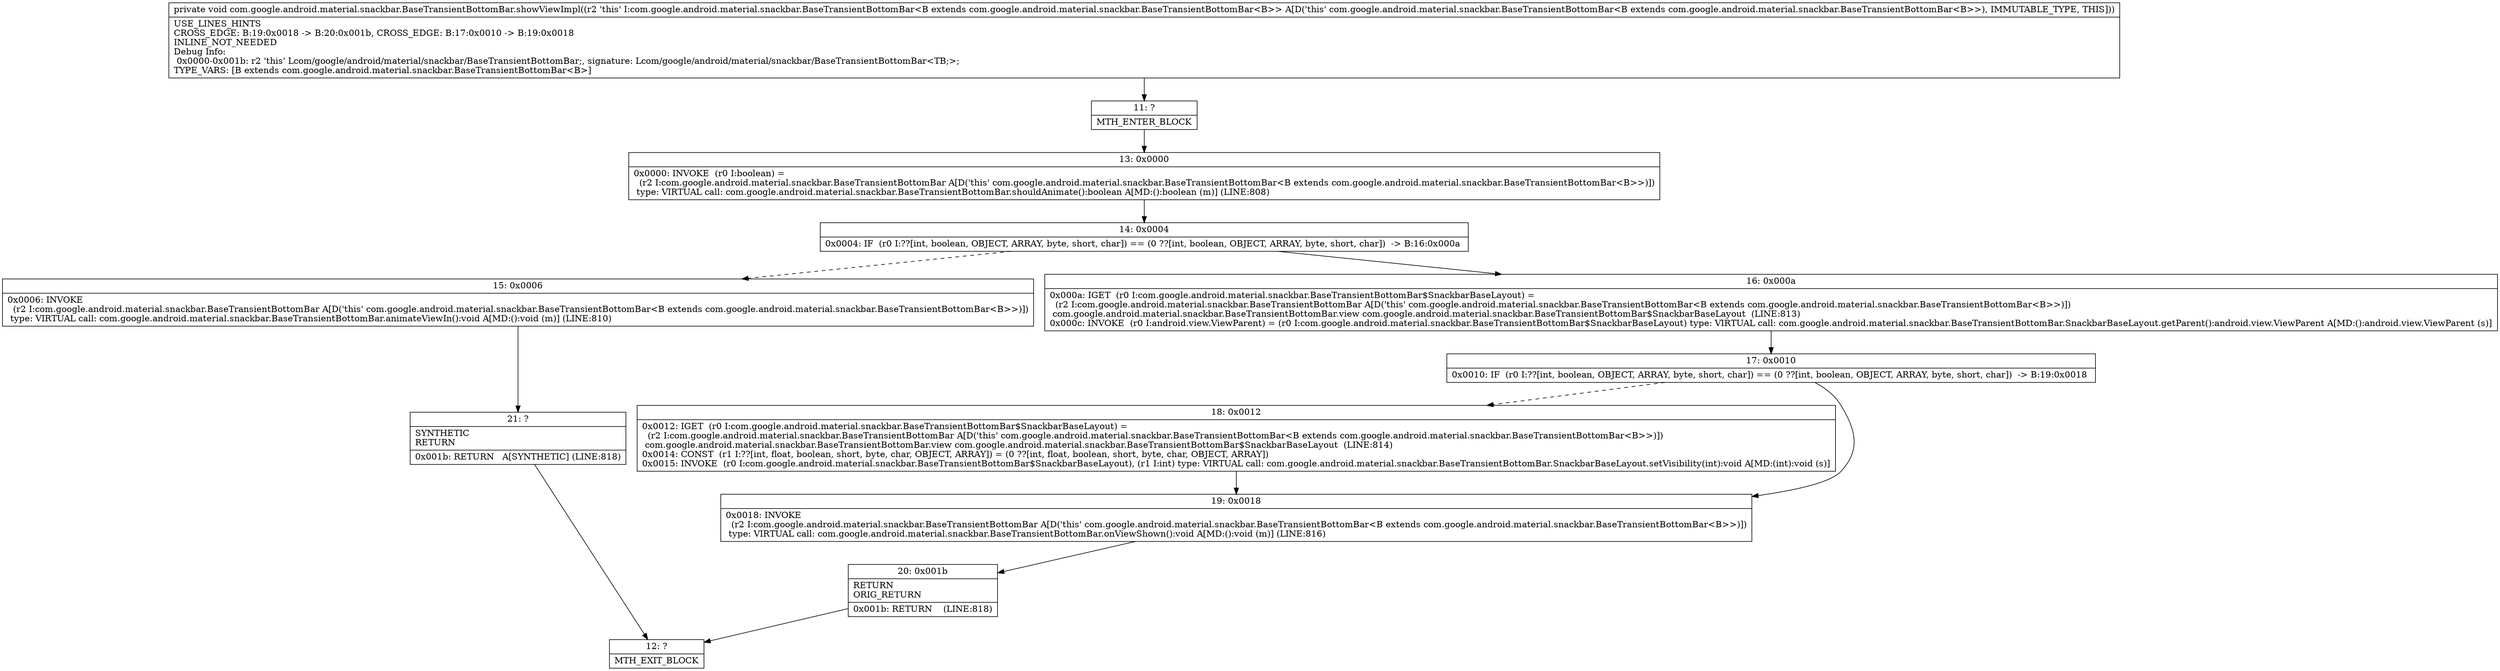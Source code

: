 digraph "CFG forcom.google.android.material.snackbar.BaseTransientBottomBar.showViewImpl()V" {
Node_11 [shape=record,label="{11\:\ ?|MTH_ENTER_BLOCK\l}"];
Node_13 [shape=record,label="{13\:\ 0x0000|0x0000: INVOKE  (r0 I:boolean) = \l  (r2 I:com.google.android.material.snackbar.BaseTransientBottomBar A[D('this' com.google.android.material.snackbar.BaseTransientBottomBar\<B extends com.google.android.material.snackbar.BaseTransientBottomBar\<B\>\>)])\l type: VIRTUAL call: com.google.android.material.snackbar.BaseTransientBottomBar.shouldAnimate():boolean A[MD:():boolean (m)] (LINE:808)\l}"];
Node_14 [shape=record,label="{14\:\ 0x0004|0x0004: IF  (r0 I:??[int, boolean, OBJECT, ARRAY, byte, short, char]) == (0 ??[int, boolean, OBJECT, ARRAY, byte, short, char])  \-\> B:16:0x000a \l}"];
Node_15 [shape=record,label="{15\:\ 0x0006|0x0006: INVOKE  \l  (r2 I:com.google.android.material.snackbar.BaseTransientBottomBar A[D('this' com.google.android.material.snackbar.BaseTransientBottomBar\<B extends com.google.android.material.snackbar.BaseTransientBottomBar\<B\>\>)])\l type: VIRTUAL call: com.google.android.material.snackbar.BaseTransientBottomBar.animateViewIn():void A[MD:():void (m)] (LINE:810)\l}"];
Node_21 [shape=record,label="{21\:\ ?|SYNTHETIC\lRETURN\l|0x001b: RETURN   A[SYNTHETIC] (LINE:818)\l}"];
Node_12 [shape=record,label="{12\:\ ?|MTH_EXIT_BLOCK\l}"];
Node_16 [shape=record,label="{16\:\ 0x000a|0x000a: IGET  (r0 I:com.google.android.material.snackbar.BaseTransientBottomBar$SnackbarBaseLayout) = \l  (r2 I:com.google.android.material.snackbar.BaseTransientBottomBar A[D('this' com.google.android.material.snackbar.BaseTransientBottomBar\<B extends com.google.android.material.snackbar.BaseTransientBottomBar\<B\>\>)])\l com.google.android.material.snackbar.BaseTransientBottomBar.view com.google.android.material.snackbar.BaseTransientBottomBar$SnackbarBaseLayout  (LINE:813)\l0x000c: INVOKE  (r0 I:android.view.ViewParent) = (r0 I:com.google.android.material.snackbar.BaseTransientBottomBar$SnackbarBaseLayout) type: VIRTUAL call: com.google.android.material.snackbar.BaseTransientBottomBar.SnackbarBaseLayout.getParent():android.view.ViewParent A[MD:():android.view.ViewParent (s)]\l}"];
Node_17 [shape=record,label="{17\:\ 0x0010|0x0010: IF  (r0 I:??[int, boolean, OBJECT, ARRAY, byte, short, char]) == (0 ??[int, boolean, OBJECT, ARRAY, byte, short, char])  \-\> B:19:0x0018 \l}"];
Node_18 [shape=record,label="{18\:\ 0x0012|0x0012: IGET  (r0 I:com.google.android.material.snackbar.BaseTransientBottomBar$SnackbarBaseLayout) = \l  (r2 I:com.google.android.material.snackbar.BaseTransientBottomBar A[D('this' com.google.android.material.snackbar.BaseTransientBottomBar\<B extends com.google.android.material.snackbar.BaseTransientBottomBar\<B\>\>)])\l com.google.android.material.snackbar.BaseTransientBottomBar.view com.google.android.material.snackbar.BaseTransientBottomBar$SnackbarBaseLayout  (LINE:814)\l0x0014: CONST  (r1 I:??[int, float, boolean, short, byte, char, OBJECT, ARRAY]) = (0 ??[int, float, boolean, short, byte, char, OBJECT, ARRAY]) \l0x0015: INVOKE  (r0 I:com.google.android.material.snackbar.BaseTransientBottomBar$SnackbarBaseLayout), (r1 I:int) type: VIRTUAL call: com.google.android.material.snackbar.BaseTransientBottomBar.SnackbarBaseLayout.setVisibility(int):void A[MD:(int):void (s)]\l}"];
Node_19 [shape=record,label="{19\:\ 0x0018|0x0018: INVOKE  \l  (r2 I:com.google.android.material.snackbar.BaseTransientBottomBar A[D('this' com.google.android.material.snackbar.BaseTransientBottomBar\<B extends com.google.android.material.snackbar.BaseTransientBottomBar\<B\>\>)])\l type: VIRTUAL call: com.google.android.material.snackbar.BaseTransientBottomBar.onViewShown():void A[MD:():void (m)] (LINE:816)\l}"];
Node_20 [shape=record,label="{20\:\ 0x001b|RETURN\lORIG_RETURN\l|0x001b: RETURN    (LINE:818)\l}"];
MethodNode[shape=record,label="{private void com.google.android.material.snackbar.BaseTransientBottomBar.showViewImpl((r2 'this' I:com.google.android.material.snackbar.BaseTransientBottomBar\<B extends com.google.android.material.snackbar.BaseTransientBottomBar\<B\>\> A[D('this' com.google.android.material.snackbar.BaseTransientBottomBar\<B extends com.google.android.material.snackbar.BaseTransientBottomBar\<B\>\>), IMMUTABLE_TYPE, THIS]))  | USE_LINES_HINTS\lCROSS_EDGE: B:19:0x0018 \-\> B:20:0x001b, CROSS_EDGE: B:17:0x0010 \-\> B:19:0x0018\lINLINE_NOT_NEEDED\lDebug Info:\l  0x0000\-0x001b: r2 'this' Lcom\/google\/android\/material\/snackbar\/BaseTransientBottomBar;, signature: Lcom\/google\/android\/material\/snackbar\/BaseTransientBottomBar\<TB;\>;\lTYPE_VARS: [B extends com.google.android.material.snackbar.BaseTransientBottomBar\<B\>]\l}"];
MethodNode -> Node_11;Node_11 -> Node_13;
Node_13 -> Node_14;
Node_14 -> Node_15[style=dashed];
Node_14 -> Node_16;
Node_15 -> Node_21;
Node_21 -> Node_12;
Node_16 -> Node_17;
Node_17 -> Node_18[style=dashed];
Node_17 -> Node_19;
Node_18 -> Node_19;
Node_19 -> Node_20;
Node_20 -> Node_12;
}

